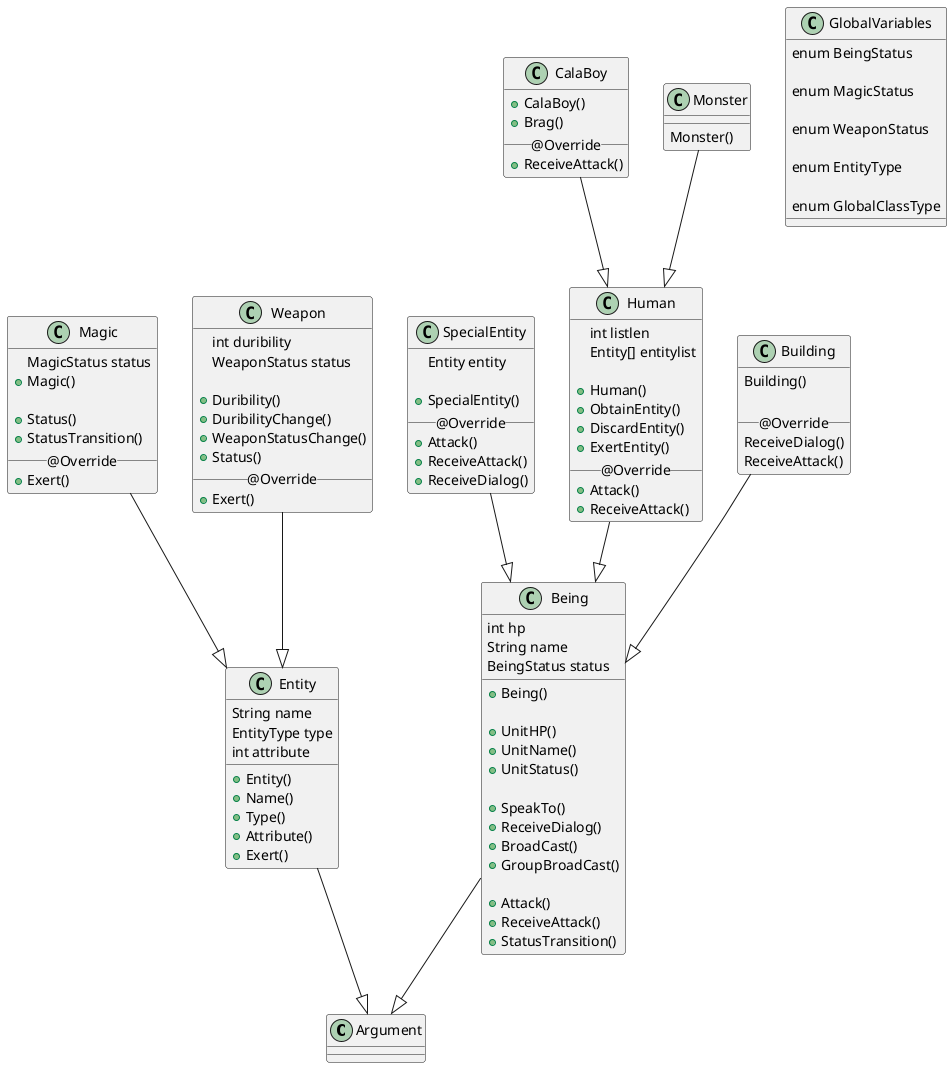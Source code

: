 @startuml

class Argument

class Entity{
    String name
    EntityType type
    int attribute

    +Entity()
    +Name()
    +Type()
    +Attribute()
    +Exert()
}

class Magic{
    MagicStatus status
    +Magic()

    +Status()
    +StatusTransition()
    __ @Override __
    +Exert()
}

class Weapon{
    int duribility
    WeaponStatus status

    +Duribility()
    +DuribilityChange()
    +WeaponStatusChange()
    +Status()
    __ @Override __
    +Exert()
}

class Being{
    int hp
    String name
    BeingStatus status

    +Being()

    +UnitHP()
    +UnitName()
    +UnitStatus()

    +SpeakTo()
    +ReceiveDialog()
    +BroadCast()
    +GroupBroadCast()

    +Attack()
    +ReceiveAttack()
    +StatusTransition()
}

class SpecialEntity{
    Entity entity

    +SpecialEntity()
    __ @Override __
    +Attack()
    +ReceiveAttack()
    +ReceiveDialog()
}

class Human{
    int listlen
    Entity[] entitylist
    
    +Human()
    +ObtainEntity()
    +DiscardEntity()
    +ExertEntity()
    __ @Override __
    +Attack()
    +ReceiveAttack()
}

class CalaBoy{
    +CalaBoy()
    +Brag()
    __ @Override __
    +ReceiveAttack()
}

class Monster{
    Monster()
}

class Building{
    Building()

    __ @Override __
    ReceiveDialog()
    ReceiveAttack()
}

class GlobalVariables{
    enum BeingStatus

    enum MagicStatus

    enum WeaponStatus

    enum EntityType

    enum GlobalClassType
}

Entity --|> Argument
Magic  --|> Entity
Weapon --|> Entity
Being  --|> Argument
SpecialEntity --|> Being
Human  --|> Being
Building --|> Being
CalaBoy --|> Human
Monster --|> Human

@enduml
